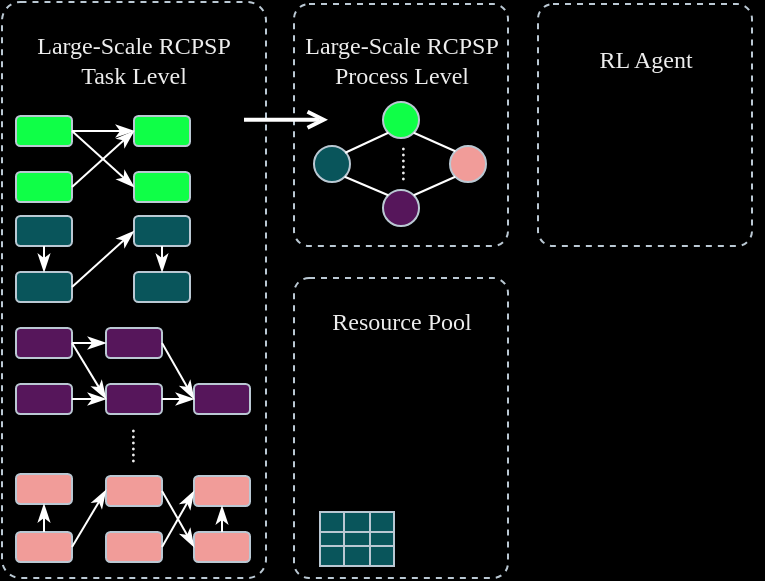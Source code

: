 <mxfile version="24.7.16">
  <diagram name="第 1 页" id="Jd5mfdbVVYj6-cd16jn0">
    <mxGraphModel dx="651" dy="359" grid="0" gridSize="10" guides="1" tooltips="1" connect="1" arrows="1" fold="1" page="1" pageScale="1" pageWidth="827" pageHeight="1169" background="#000000" math="0" shadow="0">
      <root>
        <mxCell id="0" />
        <mxCell id="1" parent="0" />
        <mxCell id="SUIG33dQ2sLJ0dJ80IVx-38" value="&lt;font face=&quot;Times New Roman&quot;&gt;......&lt;/font&gt;" style="text;html=1;align=center;verticalAlign=middle;whiteSpace=wrap;rounded=0;fontColor=#EEEEEE;rotation=90;" vertex="1" parent="1">
          <mxGeometry x="315" y="99" width="60" height="30" as="geometry" />
        </mxCell>
        <mxCell id="SUIG33dQ2sLJ0dJ80IVx-47" value="" style="rounded=1;whiteSpace=wrap;html=1;strokeColor=#BAC8D3;fontColor=#EEEEEE;fillColor=none;arcSize=7;dashed=1;" vertex="1" parent="1">
          <mxGeometry x="287" y="34" width="107" height="121" as="geometry" />
        </mxCell>
        <mxCell id="SUIG33dQ2sLJ0dJ80IVx-37" value="&lt;font face=&quot;Times New Roman&quot;&gt;......&lt;/font&gt;" style="text;html=1;align=center;verticalAlign=middle;whiteSpace=wrap;rounded=0;fontColor=#EEEEEE;rotation=90;" vertex="1" parent="1">
          <mxGeometry x="180" y="240" width="60" height="30" as="geometry" />
        </mxCell>
        <mxCell id="SUIG33dQ2sLJ0dJ80IVx-1" value="" style="rounded=1;whiteSpace=wrap;html=1;fillColor=#09555B;strokeColor=#BAC8D3;fontColor=#EEEEEE;labelBackgroundColor=none;" vertex="1" parent="1">
          <mxGeometry x="148" y="168" width="28" height="15" as="geometry" />
        </mxCell>
        <mxCell id="SUIG33dQ2sLJ0dJ80IVx-2" value="" style="rounded=1;whiteSpace=wrap;html=1;fillColor=#09555B;strokeColor=#BAC8D3;fontColor=#EEEEEE;labelBackgroundColor=none;" vertex="1" parent="1">
          <mxGeometry x="207" y="168" width="28" height="15" as="geometry" />
        </mxCell>
        <mxCell id="SUIG33dQ2sLJ0dJ80IVx-3" value="" style="rounded=1;whiteSpace=wrap;html=1;fillColor=#09555B;strokeColor=#BAC8D3;fontColor=#EEEEEE;labelBackgroundColor=none;" vertex="1" parent="1">
          <mxGeometry x="148" y="140" width="28" height="15" as="geometry" />
        </mxCell>
        <mxCell id="SUIG33dQ2sLJ0dJ80IVx-4" value="" style="rounded=1;whiteSpace=wrap;html=1;fillColor=#09555B;strokeColor=#BAC8D3;fontColor=#EEEEEE;labelBackgroundColor=none;" vertex="1" parent="1">
          <mxGeometry x="207" y="140" width="28" height="15" as="geometry" />
        </mxCell>
        <mxCell id="SUIG33dQ2sLJ0dJ80IVx-5" value="" style="rounded=1;whiteSpace=wrap;html=1;fillColor=#56165B;strokeColor=#BAC8D3;fontColor=#EEEEEE;labelBackgroundColor=none;" vertex="1" parent="1">
          <mxGeometry x="148" y="224" width="28" height="15" as="geometry" />
        </mxCell>
        <mxCell id="SUIG33dQ2sLJ0dJ80IVx-6" value="" style="rounded=1;whiteSpace=wrap;html=1;fillColor=#56165B;strokeColor=#BAC8D3;fontColor=#EEEEEE;labelBackgroundColor=none;" vertex="1" parent="1">
          <mxGeometry x="193" y="224" width="28" height="15" as="geometry" />
        </mxCell>
        <mxCell id="SUIG33dQ2sLJ0dJ80IVx-7" value="" style="rounded=1;whiteSpace=wrap;html=1;fillColor=#56165B;strokeColor=#BAC8D3;fontColor=#EEEEEE;labelBackgroundColor=none;" vertex="1" parent="1">
          <mxGeometry x="148" y="196" width="28" height="15" as="geometry" />
        </mxCell>
        <mxCell id="SUIG33dQ2sLJ0dJ80IVx-8" value="" style="rounded=1;whiteSpace=wrap;html=1;fillColor=#56165B;strokeColor=#BAC8D3;fontColor=#EEEEEE;labelBackgroundColor=none;" vertex="1" parent="1">
          <mxGeometry x="193" y="196" width="28" height="15" as="geometry" />
        </mxCell>
        <mxCell id="SUIG33dQ2sLJ0dJ80IVx-9" value="" style="rounded=1;whiteSpace=wrap;html=1;fillColor=#F19C99;strokeColor=#BAC8D3;fontColor=#EEEEEE;labelBackgroundColor=none;" vertex="1" parent="1">
          <mxGeometry x="148" y="298" width="28" height="15" as="geometry" />
        </mxCell>
        <mxCell id="SUIG33dQ2sLJ0dJ80IVx-10" value="" style="rounded=1;whiteSpace=wrap;html=1;fillColor=#F19C99;strokeColor=#BAC8D3;fontColor=#EEEEEE;labelBackgroundColor=none;" vertex="1" parent="1">
          <mxGeometry x="193" y="298" width="28" height="15" as="geometry" />
        </mxCell>
        <mxCell id="SUIG33dQ2sLJ0dJ80IVx-11" value="" style="rounded=1;whiteSpace=wrap;html=1;fillColor=#F19C99;strokeColor=#BAC8D3;fontColor=#EEEEEE;labelBackgroundColor=none;" vertex="1" parent="1">
          <mxGeometry x="148" y="269" width="28" height="15" as="geometry" />
        </mxCell>
        <mxCell id="SUIG33dQ2sLJ0dJ80IVx-12" value="" style="rounded=1;whiteSpace=wrap;html=1;fillColor=#F19C99;strokeColor=#BAC8D3;fontColor=#EEEEEE;labelBackgroundColor=none;" vertex="1" parent="1">
          <mxGeometry x="193" y="270" width="28" height="15" as="geometry" />
        </mxCell>
        <mxCell id="SUIG33dQ2sLJ0dJ80IVx-13" value="" style="rounded=1;whiteSpace=wrap;html=1;fillColor=#0FFF47;strokeColor=#BAC8D3;fontColor=#EEEEEE;labelBackgroundColor=none;" vertex="1" parent="1">
          <mxGeometry x="148" y="118" width="28" height="15" as="geometry" />
        </mxCell>
        <mxCell id="SUIG33dQ2sLJ0dJ80IVx-14" value="" style="rounded=1;whiteSpace=wrap;html=1;fillColor=#0FFF47;strokeColor=#BAC8D3;fontColor=#EEEEEE;labelBackgroundColor=none;" vertex="1" parent="1">
          <mxGeometry x="207" y="118" width="28" height="15" as="geometry" />
        </mxCell>
        <mxCell id="SUIG33dQ2sLJ0dJ80IVx-15" value="" style="rounded=1;whiteSpace=wrap;html=1;fillColor=#0FFF47;strokeColor=#BAC8D3;fontColor=#EEEEEE;labelBackgroundColor=none;" vertex="1" parent="1">
          <mxGeometry x="148" y="90" width="28" height="15" as="geometry" />
        </mxCell>
        <mxCell id="SUIG33dQ2sLJ0dJ80IVx-16" value="" style="rounded=1;whiteSpace=wrap;html=1;fillColor=#0FFF47;strokeColor=#BAC8D3;fontColor=#EEEEEE;labelBackgroundColor=none;" vertex="1" parent="1">
          <mxGeometry x="207" y="90" width="28" height="15" as="geometry" />
        </mxCell>
        <mxCell id="SUIG33dQ2sLJ0dJ80IVx-17" value="" style="ellipse;whiteSpace=wrap;html=1;aspect=fixed;strokeColor=#BAC8D3;fontColor=#EEEEEE;fillColor=#09555B;" vertex="1" parent="1">
          <mxGeometry x="297" y="105" width="18" height="18" as="geometry" />
        </mxCell>
        <mxCell id="SUIG33dQ2sLJ0dJ80IVx-18" value="" style="ellipse;whiteSpace=wrap;html=1;aspect=fixed;strokeColor=#BAC8D3;fontColor=#EEEEEE;fillColor=#0fff47;" vertex="1" parent="1">
          <mxGeometry x="331.5" y="83" width="18" height="18" as="geometry" />
        </mxCell>
        <mxCell id="SUIG33dQ2sLJ0dJ80IVx-19" value="" style="ellipse;whiteSpace=wrap;html=1;aspect=fixed;strokeColor=#BAC8D3;fontColor=#EEEEEE;fillColor=#56165b;" vertex="1" parent="1">
          <mxGeometry x="331.5" y="127" width="18" height="18" as="geometry" />
        </mxCell>
        <mxCell id="SUIG33dQ2sLJ0dJ80IVx-20" value="" style="ellipse;whiteSpace=wrap;html=1;aspect=fixed;strokeColor=#BAC8D3;fontColor=#EEEEEE;fillColor=#f19c99;" vertex="1" parent="1">
          <mxGeometry x="365" y="105" width="18" height="18" as="geometry" />
        </mxCell>
        <mxCell id="SUIG33dQ2sLJ0dJ80IVx-21" value="" style="rounded=1;whiteSpace=wrap;html=1;fillColor=#56165B;strokeColor=#BAC8D3;fontColor=#EEEEEE;labelBackgroundColor=none;" vertex="1" parent="1">
          <mxGeometry x="237" y="224" width="28" height="15" as="geometry" />
        </mxCell>
        <mxCell id="SUIG33dQ2sLJ0dJ80IVx-23" value="" style="endArrow=classicThin;html=1;rounded=0;strokeColor=#FFFFFF;exitX=1;exitY=0.5;exitDx=0;exitDy=0;entryX=0;entryY=0.5;entryDx=0;entryDy=0;endFill=1;" edge="1" parent="1" source="SUIG33dQ2sLJ0dJ80IVx-13" target="SUIG33dQ2sLJ0dJ80IVx-16">
          <mxGeometry width="50" height="50" relative="1" as="geometry">
            <mxPoint x="291" y="225" as="sourcePoint" />
            <mxPoint x="341" y="175" as="targetPoint" />
          </mxGeometry>
        </mxCell>
        <mxCell id="SUIG33dQ2sLJ0dJ80IVx-25" value="" style="endArrow=classicThin;html=1;rounded=0;strokeColor=#FFFFFF;exitX=1;exitY=0.5;exitDx=0;exitDy=0;entryX=0;entryY=0.5;entryDx=0;entryDy=0;endFill=1;" edge="1" parent="1" source="SUIG33dQ2sLJ0dJ80IVx-15" target="SUIG33dQ2sLJ0dJ80IVx-16">
          <mxGeometry width="50" height="50" relative="1" as="geometry">
            <mxPoint x="172" y="128" as="sourcePoint" />
            <mxPoint x="231" y="115" as="targetPoint" />
          </mxGeometry>
        </mxCell>
        <mxCell id="SUIG33dQ2sLJ0dJ80IVx-26" value="" style="endArrow=classicThin;html=1;rounded=0;strokeColor=#FFFFFF;exitX=1;exitY=0.5;exitDx=0;exitDy=0;entryX=0;entryY=0.5;entryDx=0;entryDy=0;endFill=1;" edge="1" parent="1" source="SUIG33dQ2sLJ0dJ80IVx-15" target="SUIG33dQ2sLJ0dJ80IVx-14">
          <mxGeometry width="50" height="50" relative="1" as="geometry">
            <mxPoint x="186" y="108" as="sourcePoint" />
            <mxPoint x="217" y="108" as="targetPoint" />
          </mxGeometry>
        </mxCell>
        <mxCell id="SUIG33dQ2sLJ0dJ80IVx-27" value="" style="endArrow=classicThin;html=1;rounded=0;strokeColor=#FFFFFF;exitX=0.5;exitY=1;exitDx=0;exitDy=0;entryX=0.5;entryY=0;entryDx=0;entryDy=0;endFill=1;" edge="1" parent="1" source="SUIG33dQ2sLJ0dJ80IVx-3" target="SUIG33dQ2sLJ0dJ80IVx-1">
          <mxGeometry width="50" height="50" relative="1" as="geometry">
            <mxPoint x="186" y="136" as="sourcePoint" />
            <mxPoint x="217" y="108" as="targetPoint" />
          </mxGeometry>
        </mxCell>
        <mxCell id="SUIG33dQ2sLJ0dJ80IVx-28" value="" style="endArrow=classicThin;html=1;rounded=0;strokeColor=#FFFFFF;exitX=1;exitY=0.5;exitDx=0;exitDy=0;entryX=0;entryY=0.5;entryDx=0;entryDy=0;endFill=1;" edge="1" parent="1" source="SUIG33dQ2sLJ0dJ80IVx-1" target="SUIG33dQ2sLJ0dJ80IVx-4">
          <mxGeometry width="50" height="50" relative="1" as="geometry">
            <mxPoint x="172" y="165" as="sourcePoint" />
            <mxPoint x="172" y="178" as="targetPoint" />
          </mxGeometry>
        </mxCell>
        <mxCell id="SUIG33dQ2sLJ0dJ80IVx-29" value="" style="endArrow=classicThin;html=1;rounded=0;strokeColor=#FFFFFF;exitX=0.5;exitY=1;exitDx=0;exitDy=0;entryX=0.5;entryY=0;entryDx=0;entryDy=0;endFill=1;" edge="1" parent="1" source="SUIG33dQ2sLJ0dJ80IVx-4" target="SUIG33dQ2sLJ0dJ80IVx-2">
          <mxGeometry width="50" height="50" relative="1" as="geometry">
            <mxPoint x="186" y="186" as="sourcePoint" />
            <mxPoint x="217" y="158" as="targetPoint" />
          </mxGeometry>
        </mxCell>
        <mxCell id="SUIG33dQ2sLJ0dJ80IVx-30" value="" style="endArrow=classicThin;html=1;rounded=0;strokeColor=#FFFFFF;exitX=1;exitY=0.5;exitDx=0;exitDy=0;entryX=0;entryY=0.5;entryDx=0;entryDy=0;endFill=1;" edge="1" parent="1" source="SUIG33dQ2sLJ0dJ80IVx-7" target="SUIG33dQ2sLJ0dJ80IVx-8">
          <mxGeometry width="50" height="50" relative="1" as="geometry">
            <mxPoint x="186" y="186" as="sourcePoint" />
            <mxPoint x="217" y="158" as="targetPoint" />
          </mxGeometry>
        </mxCell>
        <mxCell id="SUIG33dQ2sLJ0dJ80IVx-31" value="" style="endArrow=classicThin;html=1;rounded=0;strokeColor=#FFFFFF;exitX=1;exitY=0.5;exitDx=0;exitDy=0;entryX=0;entryY=0.5;entryDx=0;entryDy=0;endFill=1;" edge="1" parent="1" source="SUIG33dQ2sLJ0dJ80IVx-5" target="SUIG33dQ2sLJ0dJ80IVx-6">
          <mxGeometry width="50" height="50" relative="1" as="geometry">
            <mxPoint x="186" y="214" as="sourcePoint" />
            <mxPoint x="203" y="214" as="targetPoint" />
          </mxGeometry>
        </mxCell>
        <mxCell id="SUIG33dQ2sLJ0dJ80IVx-32" value="" style="endArrow=classicThin;html=1;rounded=0;strokeColor=#FFFFFF;exitX=1;exitY=0.5;exitDx=0;exitDy=0;entryX=0;entryY=0.5;entryDx=0;entryDy=0;endFill=1;" edge="1" parent="1" source="SUIG33dQ2sLJ0dJ80IVx-7" target="SUIG33dQ2sLJ0dJ80IVx-6">
          <mxGeometry width="50" height="50" relative="1" as="geometry">
            <mxPoint x="186" y="214" as="sourcePoint" />
            <mxPoint x="203" y="214" as="targetPoint" />
          </mxGeometry>
        </mxCell>
        <mxCell id="SUIG33dQ2sLJ0dJ80IVx-33" value="" style="endArrow=classicThin;html=1;rounded=0;strokeColor=#FFFFFF;exitX=1;exitY=0.5;exitDx=0;exitDy=0;entryX=0;entryY=0.5;entryDx=0;entryDy=0;endFill=1;" edge="1" parent="1" source="SUIG33dQ2sLJ0dJ80IVx-8" target="SUIG33dQ2sLJ0dJ80IVx-21">
          <mxGeometry width="50" height="50" relative="1" as="geometry">
            <mxPoint x="186" y="214" as="sourcePoint" />
            <mxPoint x="202" y="241" as="targetPoint" />
          </mxGeometry>
        </mxCell>
        <mxCell id="SUIG33dQ2sLJ0dJ80IVx-34" value="" style="endArrow=classicThin;html=1;rounded=0;strokeColor=#FFFFFF;exitX=1;exitY=0.5;exitDx=0;exitDy=0;entryX=0;entryY=0.5;entryDx=0;entryDy=0;endFill=1;" edge="1" parent="1" source="SUIG33dQ2sLJ0dJ80IVx-6" target="SUIG33dQ2sLJ0dJ80IVx-21">
          <mxGeometry width="50" height="50" relative="1" as="geometry">
            <mxPoint x="231" y="214" as="sourcePoint" />
            <mxPoint x="247" y="242" as="targetPoint" />
          </mxGeometry>
        </mxCell>
        <mxCell id="SUIG33dQ2sLJ0dJ80IVx-39" value="" style="rounded=1;whiteSpace=wrap;html=1;fillColor=#F19C99;strokeColor=#BAC8D3;fontColor=#EEEEEE;labelBackgroundColor=none;" vertex="1" parent="1">
          <mxGeometry x="237" y="298" width="28" height="15" as="geometry" />
        </mxCell>
        <mxCell id="SUIG33dQ2sLJ0dJ80IVx-40" value="" style="rounded=1;whiteSpace=wrap;html=1;fillColor=#F19C99;strokeColor=#BAC8D3;fontColor=#EEEEEE;labelBackgroundColor=none;" vertex="1" parent="1">
          <mxGeometry x="237" y="270" width="28" height="15" as="geometry" />
        </mxCell>
        <mxCell id="SUIG33dQ2sLJ0dJ80IVx-41" value="" style="endArrow=classicThin;html=1;rounded=0;strokeColor=#FFFFFF;exitX=0.5;exitY=0;exitDx=0;exitDy=0;entryX=0.5;entryY=1;entryDx=0;entryDy=0;endFill=1;" edge="1" parent="1" source="SUIG33dQ2sLJ0dJ80IVx-9" target="SUIG33dQ2sLJ0dJ80IVx-11">
          <mxGeometry width="50" height="50" relative="1" as="geometry">
            <mxPoint x="186" y="214" as="sourcePoint" />
            <mxPoint x="203" y="242" as="targetPoint" />
          </mxGeometry>
        </mxCell>
        <mxCell id="SUIG33dQ2sLJ0dJ80IVx-42" value="" style="endArrow=classicThin;html=1;rounded=0;strokeColor=#FFFFFF;exitX=1;exitY=0.5;exitDx=0;exitDy=0;entryX=0;entryY=0.467;entryDx=0;entryDy=0;endFill=1;entryPerimeter=0;" edge="1" parent="1" source="SUIG33dQ2sLJ0dJ80IVx-9" target="SUIG33dQ2sLJ0dJ80IVx-12">
          <mxGeometry width="50" height="50" relative="1" as="geometry">
            <mxPoint x="196" y="224" as="sourcePoint" />
            <mxPoint x="213" y="252" as="targetPoint" />
          </mxGeometry>
        </mxCell>
        <mxCell id="SUIG33dQ2sLJ0dJ80IVx-43" value="" style="endArrow=classicThin;html=1;rounded=0;strokeColor=#FFFFFF;entryX=0;entryY=0.5;entryDx=0;entryDy=0;endFill=1;exitX=1;exitY=0.5;exitDx=0;exitDy=0;" edge="1" parent="1" source="SUIG33dQ2sLJ0dJ80IVx-12" target="SUIG33dQ2sLJ0dJ80IVx-39">
          <mxGeometry width="50" height="50" relative="1" as="geometry">
            <mxPoint x="221" y="288" as="sourcePoint" />
            <mxPoint x="223" y="262" as="targetPoint" />
          </mxGeometry>
        </mxCell>
        <mxCell id="SUIG33dQ2sLJ0dJ80IVx-44" value="" style="endArrow=classicThin;html=1;rounded=0;strokeColor=#FFFFFF;exitX=1;exitY=0.5;exitDx=0;exitDy=0;entryX=0;entryY=0.5;entryDx=0;entryDy=0;endFill=1;" edge="1" parent="1" source="SUIG33dQ2sLJ0dJ80IVx-10" target="SUIG33dQ2sLJ0dJ80IVx-40">
          <mxGeometry width="50" height="50" relative="1" as="geometry">
            <mxPoint x="216" y="244" as="sourcePoint" />
            <mxPoint x="233" y="272" as="targetPoint" />
          </mxGeometry>
        </mxCell>
        <mxCell id="SUIG33dQ2sLJ0dJ80IVx-45" value="" style="endArrow=classicThin;html=1;rounded=0;strokeColor=#FFFFFF;exitX=0.5;exitY=0;exitDx=0;exitDy=0;endFill=1;entryX=0.5;entryY=1;entryDx=0;entryDy=0;" edge="1" parent="1" source="SUIG33dQ2sLJ0dJ80IVx-39" target="SUIG33dQ2sLJ0dJ80IVx-40">
          <mxGeometry width="50" height="50" relative="1" as="geometry">
            <mxPoint x="226" y="254" as="sourcePoint" />
            <mxPoint x="251" y="286" as="targetPoint" />
          </mxGeometry>
        </mxCell>
        <mxCell id="SUIG33dQ2sLJ0dJ80IVx-46" value="" style="rounded=1;whiteSpace=wrap;html=1;strokeColor=#BAC8D3;fontColor=#EEEEEE;fillColor=none;arcSize=7;dashed=1;" vertex="1" parent="1">
          <mxGeometry x="141" y="33" width="132" height="288" as="geometry" />
        </mxCell>
        <mxCell id="SUIG33dQ2sLJ0dJ80IVx-48" value="Large-Scale RCPSP&lt;div&gt;Task Level&lt;/div&gt;" style="text;html=1;align=center;verticalAlign=middle;whiteSpace=wrap;rounded=0;fontColor=#EEEEEE;fontFamily=Times New Roman;" vertex="1" parent="1">
          <mxGeometry x="148" y="47" width="118" height="30" as="geometry" />
        </mxCell>
        <mxCell id="SUIG33dQ2sLJ0dJ80IVx-49" value="Large-Scale RCPSP&lt;div&gt;Process Level&lt;/div&gt;" style="text;html=1;align=center;verticalAlign=middle;whiteSpace=wrap;rounded=0;fontColor=#EEEEEE;fontFamily=Times New Roman;" vertex="1" parent="1">
          <mxGeometry x="281.5" y="47" width="118" height="30" as="geometry" />
        </mxCell>
        <mxCell id="SUIG33dQ2sLJ0dJ80IVx-50" value="" style="endArrow=open;html=1;rounded=0;strokeColor=#ffffff;endFill=0;strokeWidth=2;" edge="1" parent="1">
          <mxGeometry width="50" height="50" relative="1" as="geometry">
            <mxPoint x="262" y="91.9" as="sourcePoint" />
            <mxPoint x="304" y="91.9" as="targetPoint" />
          </mxGeometry>
        </mxCell>
        <mxCell id="SUIG33dQ2sLJ0dJ80IVx-52" value="" style="endArrow=none;html=1;rounded=0;strokeColor=#FFFFFF;exitX=0.868;exitY=0.188;exitDx=0;exitDy=0;entryX=0;entryY=1;entryDx=0;entryDy=0;exitPerimeter=0;" edge="1" parent="1" source="SUIG33dQ2sLJ0dJ80IVx-17" target="SUIG33dQ2sLJ0dJ80IVx-18">
          <mxGeometry width="50" height="50" relative="1" as="geometry">
            <mxPoint x="344" y="177" as="sourcePoint" />
            <mxPoint x="394" y="127" as="targetPoint" />
          </mxGeometry>
        </mxCell>
        <mxCell id="SUIG33dQ2sLJ0dJ80IVx-53" value="" style="endArrow=none;html=1;rounded=0;strokeColor=#FFFFFF;exitX=1;exitY=1;exitDx=0;exitDy=0;entryX=0;entryY=0;entryDx=0;entryDy=0;" edge="1" parent="1" source="SUIG33dQ2sLJ0dJ80IVx-17" target="SUIG33dQ2sLJ0dJ80IVx-19">
          <mxGeometry width="50" height="50" relative="1" as="geometry">
            <mxPoint x="323" y="118" as="sourcePoint" />
            <mxPoint x="342" y="106" as="targetPoint" />
          </mxGeometry>
        </mxCell>
        <mxCell id="SUIG33dQ2sLJ0dJ80IVx-54" value="" style="endArrow=none;html=1;rounded=0;strokeColor=#FFFFFF;exitX=1;exitY=0;exitDx=0;exitDy=0;entryX=0;entryY=1;entryDx=0;entryDy=0;" edge="1" parent="1" source="SUIG33dQ2sLJ0dJ80IVx-19" target="SUIG33dQ2sLJ0dJ80IVx-20">
          <mxGeometry width="50" height="50" relative="1" as="geometry">
            <mxPoint x="322" y="130" as="sourcePoint" />
            <mxPoint x="344" y="142" as="targetPoint" />
          </mxGeometry>
        </mxCell>
        <mxCell id="SUIG33dQ2sLJ0dJ80IVx-55" value="" style="endArrow=none;html=1;rounded=0;strokeColor=#FFFFFF;exitX=1;exitY=1;exitDx=0;exitDy=0;entryX=0;entryY=0;entryDx=0;entryDy=0;" edge="1" parent="1" source="SUIG33dQ2sLJ0dJ80IVx-18" target="SUIG33dQ2sLJ0dJ80IVx-20">
          <mxGeometry width="50" height="50" relative="1" as="geometry">
            <mxPoint x="357" y="142" as="sourcePoint" />
            <mxPoint x="378" y="130" as="targetPoint" />
          </mxGeometry>
        </mxCell>
        <mxCell id="SUIG33dQ2sLJ0dJ80IVx-57" value="" style="rounded=1;whiteSpace=wrap;html=1;strokeColor=#BAC8D3;fontColor=#EEEEEE;fillColor=none;arcSize=7;dashed=1;" vertex="1" parent="1">
          <mxGeometry x="409" y="34" width="107" height="121" as="geometry" />
        </mxCell>
        <mxCell id="SUIG33dQ2sLJ0dJ80IVx-58" value="RL Agent" style="text;html=1;align=center;verticalAlign=middle;whiteSpace=wrap;rounded=0;fontColor=#EEEEEE;fontFamily=Times New Roman;" vertex="1" parent="1">
          <mxGeometry x="403.5" y="47" width="118" height="30" as="geometry" />
        </mxCell>
        <mxCell id="SUIG33dQ2sLJ0dJ80IVx-59" value="" style="rounded=1;whiteSpace=wrap;html=1;strokeColor=#BAC8D3;fontColor=#EEEEEE;fillColor=none;arcSize=7;dashed=1;" vertex="1" parent="1">
          <mxGeometry x="287" y="171" width="107" height="150" as="geometry" />
        </mxCell>
        <mxCell id="SUIG33dQ2sLJ0dJ80IVx-60" value="Resource Pool" style="text;html=1;align=center;verticalAlign=middle;whiteSpace=wrap;rounded=0;fontColor=#EEEEEE;fontFamily=Times New Roman;" vertex="1" parent="1">
          <mxGeometry x="281.5" y="178" width="118" height="30" as="geometry" />
        </mxCell>
        <mxCell id="SUIG33dQ2sLJ0dJ80IVx-78" value="" style="shape=table;startSize=0;container=1;collapsible=0;childLayout=tableLayout;fontSize=16;strokeColor=#BAC8D3;fontColor=#EEEEEE;fillColor=#09555B;" vertex="1" parent="1">
          <mxGeometry x="300" y="288" width="37" height="27" as="geometry" />
        </mxCell>
        <mxCell id="SUIG33dQ2sLJ0dJ80IVx-79" value="" style="shape=tableRow;horizontal=0;startSize=0;swimlaneHead=0;swimlaneBody=0;strokeColor=inherit;top=0;left=0;bottom=0;right=0;collapsible=0;dropTarget=0;fillColor=none;points=[[0,0.5],[1,0.5]];portConstraint=eastwest;fontSize=16;fontColor=#EEEEEE;" vertex="1" parent="SUIG33dQ2sLJ0dJ80IVx-78">
          <mxGeometry width="37" height="10" as="geometry" />
        </mxCell>
        <mxCell id="SUIG33dQ2sLJ0dJ80IVx-80" value="" style="shape=partialRectangle;html=1;whiteSpace=wrap;connectable=0;strokeColor=inherit;overflow=hidden;fillColor=none;top=0;left=0;bottom=0;right=0;pointerEvents=1;fontSize=16;fontColor=#EEEEEE;" vertex="1" parent="SUIG33dQ2sLJ0dJ80IVx-79">
          <mxGeometry width="12" height="10" as="geometry">
            <mxRectangle width="12" height="10" as="alternateBounds" />
          </mxGeometry>
        </mxCell>
        <mxCell id="SUIG33dQ2sLJ0dJ80IVx-81" value="" style="shape=partialRectangle;html=1;whiteSpace=wrap;connectable=0;strokeColor=inherit;overflow=hidden;fillColor=none;top=0;left=0;bottom=0;right=0;pointerEvents=1;fontSize=16;fontColor=#EEEEEE;" vertex="1" parent="SUIG33dQ2sLJ0dJ80IVx-79">
          <mxGeometry x="12" width="13" height="10" as="geometry">
            <mxRectangle width="13" height="10" as="alternateBounds" />
          </mxGeometry>
        </mxCell>
        <mxCell id="SUIG33dQ2sLJ0dJ80IVx-82" value="" style="shape=partialRectangle;html=1;whiteSpace=wrap;connectable=0;strokeColor=inherit;overflow=hidden;fillColor=none;top=0;left=0;bottom=0;right=0;pointerEvents=1;fontSize=16;fontColor=#EEEEEE;" vertex="1" parent="SUIG33dQ2sLJ0dJ80IVx-79">
          <mxGeometry x="25" width="12" height="10" as="geometry">
            <mxRectangle width="12" height="10" as="alternateBounds" />
          </mxGeometry>
        </mxCell>
        <mxCell id="SUIG33dQ2sLJ0dJ80IVx-83" value="" style="shape=tableRow;horizontal=0;startSize=0;swimlaneHead=0;swimlaneBody=0;strokeColor=inherit;top=0;left=0;bottom=0;right=0;collapsible=0;dropTarget=0;fillColor=none;points=[[0,0.5],[1,0.5]];portConstraint=eastwest;fontSize=16;fontColor=#EEEEEE;" vertex="1" parent="SUIG33dQ2sLJ0dJ80IVx-78">
          <mxGeometry y="10" width="37" height="7" as="geometry" />
        </mxCell>
        <mxCell id="SUIG33dQ2sLJ0dJ80IVx-84" value="" style="shape=partialRectangle;html=1;whiteSpace=wrap;connectable=0;strokeColor=inherit;overflow=hidden;fillColor=none;top=0;left=0;bottom=0;right=0;pointerEvents=1;fontSize=16;fontColor=#EEEEEE;" vertex="1" parent="SUIG33dQ2sLJ0dJ80IVx-83">
          <mxGeometry width="12" height="7" as="geometry">
            <mxRectangle width="12" height="7" as="alternateBounds" />
          </mxGeometry>
        </mxCell>
        <mxCell id="SUIG33dQ2sLJ0dJ80IVx-85" value="" style="shape=partialRectangle;html=1;whiteSpace=wrap;connectable=0;strokeColor=inherit;overflow=hidden;fillColor=none;top=0;left=0;bottom=0;right=0;pointerEvents=1;fontSize=16;fontColor=#EEEEEE;" vertex="1" parent="SUIG33dQ2sLJ0dJ80IVx-83">
          <mxGeometry x="12" width="13" height="7" as="geometry">
            <mxRectangle width="13" height="7" as="alternateBounds" />
          </mxGeometry>
        </mxCell>
        <mxCell id="SUIG33dQ2sLJ0dJ80IVx-86" value="" style="shape=partialRectangle;html=1;whiteSpace=wrap;connectable=0;strokeColor=inherit;overflow=hidden;fillColor=none;top=0;left=0;bottom=0;right=0;pointerEvents=1;fontSize=16;fontColor=#EEEEEE;" vertex="1" parent="SUIG33dQ2sLJ0dJ80IVx-83">
          <mxGeometry x="25" width="12" height="7" as="geometry">
            <mxRectangle width="12" height="7" as="alternateBounds" />
          </mxGeometry>
        </mxCell>
        <mxCell id="SUIG33dQ2sLJ0dJ80IVx-87" value="" style="shape=tableRow;horizontal=0;startSize=0;swimlaneHead=0;swimlaneBody=0;strokeColor=inherit;top=0;left=0;bottom=0;right=0;collapsible=0;dropTarget=0;fillColor=none;points=[[0,0.5],[1,0.5]];portConstraint=eastwest;fontSize=16;fontColor=#EEEEEE;" vertex="1" parent="SUIG33dQ2sLJ0dJ80IVx-78">
          <mxGeometry y="17" width="37" height="10" as="geometry" />
        </mxCell>
        <mxCell id="SUIG33dQ2sLJ0dJ80IVx-88" value="" style="shape=partialRectangle;html=1;whiteSpace=wrap;connectable=0;strokeColor=inherit;overflow=hidden;fillColor=none;top=0;left=0;bottom=0;right=0;pointerEvents=1;fontSize=16;fontColor=#EEEEEE;" vertex="1" parent="SUIG33dQ2sLJ0dJ80IVx-87">
          <mxGeometry width="12" height="10" as="geometry">
            <mxRectangle width="12" height="10" as="alternateBounds" />
          </mxGeometry>
        </mxCell>
        <mxCell id="SUIG33dQ2sLJ0dJ80IVx-89" value="" style="shape=partialRectangle;html=1;whiteSpace=wrap;connectable=0;strokeColor=inherit;overflow=hidden;fillColor=none;top=0;left=0;bottom=0;right=0;pointerEvents=1;fontSize=16;fontColor=#EEEEEE;" vertex="1" parent="SUIG33dQ2sLJ0dJ80IVx-87">
          <mxGeometry x="12" width="13" height="10" as="geometry">
            <mxRectangle width="13" height="10" as="alternateBounds" />
          </mxGeometry>
        </mxCell>
        <mxCell id="SUIG33dQ2sLJ0dJ80IVx-90" value="" style="shape=partialRectangle;html=1;whiteSpace=wrap;connectable=0;strokeColor=inherit;overflow=hidden;fillColor=none;top=0;left=0;bottom=0;right=0;pointerEvents=1;fontSize=16;fontColor=#EEEEEE;" vertex="1" parent="SUIG33dQ2sLJ0dJ80IVx-87">
          <mxGeometry x="25" width="12" height="10" as="geometry">
            <mxRectangle width="12" height="10" as="alternateBounds" />
          </mxGeometry>
        </mxCell>
      </root>
    </mxGraphModel>
  </diagram>
</mxfile>
